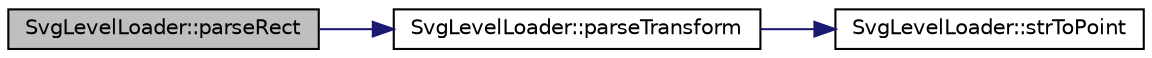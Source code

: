 digraph G
{
  edge [fontname="Helvetica",fontsize="10",labelfontname="Helvetica",labelfontsize="10"];
  node [fontname="Helvetica",fontsize="10",shape=record];
  rankdir="LR";
  Node1 [label="SvgLevelLoader::parseRect",height=0.2,width=0.4,color="black", fillcolor="grey75", style="filled" fontcolor="black"];
  Node1 -> Node2 [color="midnightblue",fontsize="10",style="solid",fontname="Helvetica"];
  Node2 [label="SvgLevelLoader::parseTransform",height=0.2,width=0.4,color="black", fillcolor="white", style="filled",URL="$d7/dbb/classSvgLevelLoader.html#aac30601434ed0f5f52f475c5315f7daf"];
  Node2 -> Node3 [color="midnightblue",fontsize="10",style="solid",fontname="Helvetica"];
  Node3 [label="SvgLevelLoader::strToPoint",height=0.2,width=0.4,color="black", fillcolor="white", style="filled",URL="$d7/dbb/classSvgLevelLoader.html#a9faa5bb2a40a6bacaa0f28fc6460000f"];
}
